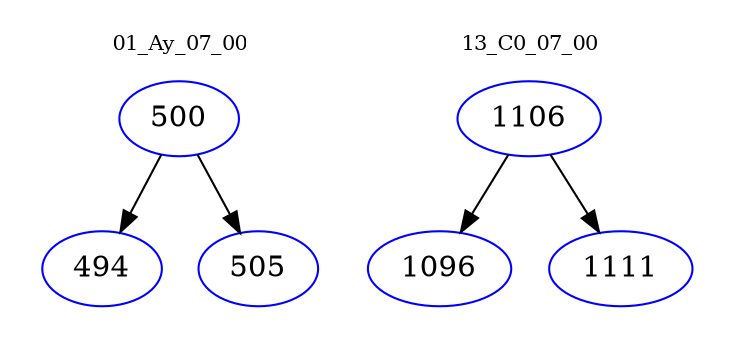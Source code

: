 digraph{
subgraph cluster_0 {
color = white
label = "01_Ay_07_00";
fontsize=10;
T0_500 [label="500", color="blue"]
T0_500 -> T0_494 [color="black"]
T0_494 [label="494", color="blue"]
T0_500 -> T0_505 [color="black"]
T0_505 [label="505", color="blue"]
}
subgraph cluster_1 {
color = white
label = "13_C0_07_00";
fontsize=10;
T1_1106 [label="1106", color="blue"]
T1_1106 -> T1_1096 [color="black"]
T1_1096 [label="1096", color="blue"]
T1_1106 -> T1_1111 [color="black"]
T1_1111 [label="1111", color="blue"]
}
}
